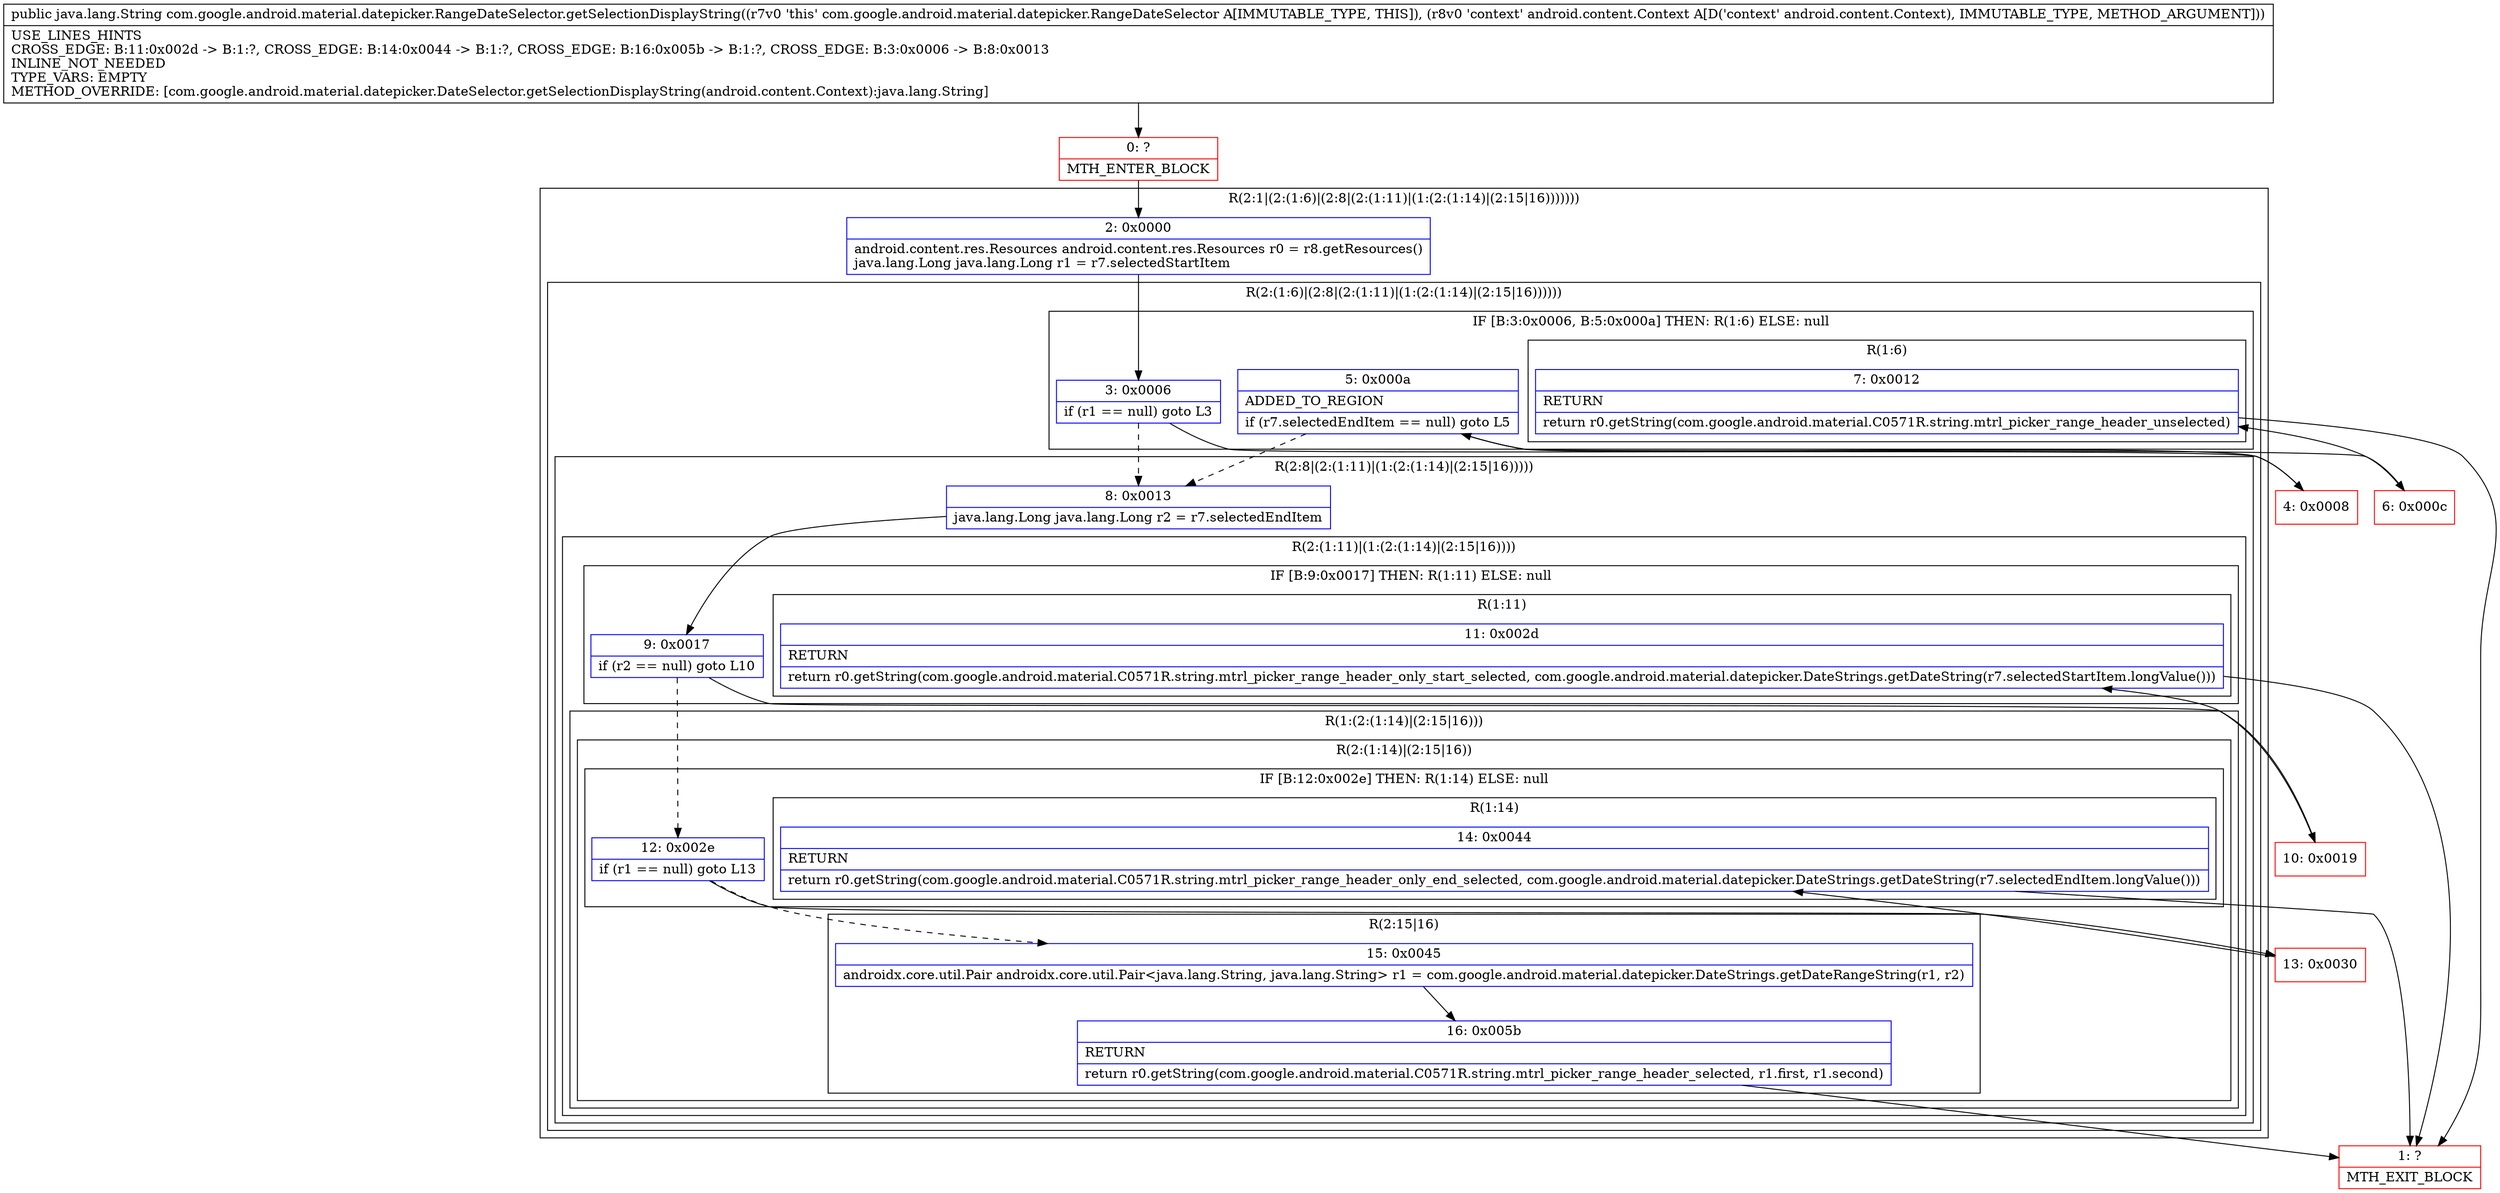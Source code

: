 digraph "CFG forcom.google.android.material.datepicker.RangeDateSelector.getSelectionDisplayString(Landroid\/content\/Context;)Ljava\/lang\/String;" {
subgraph cluster_Region_1920033351 {
label = "R(2:1|(2:(1:6)|(2:8|(2:(1:11)|(1:(2:(1:14)|(2:15|16)))))))";
node [shape=record,color=blue];
Node_2 [shape=record,label="{2\:\ 0x0000|android.content.res.Resources android.content.res.Resources r0 = r8.getResources()\ljava.lang.Long java.lang.Long r1 = r7.selectedStartItem\l}"];
subgraph cluster_Region_1230886494 {
label = "R(2:(1:6)|(2:8|(2:(1:11)|(1:(2:(1:14)|(2:15|16))))))";
node [shape=record,color=blue];
subgraph cluster_IfRegion_753675781 {
label = "IF [B:3:0x0006, B:5:0x000a] THEN: R(1:6) ELSE: null";
node [shape=record,color=blue];
Node_3 [shape=record,label="{3\:\ 0x0006|if (r1 == null) goto L3\l}"];
Node_5 [shape=record,label="{5\:\ 0x000a|ADDED_TO_REGION\l|if (r7.selectedEndItem == null) goto L5\l}"];
subgraph cluster_Region_1463065128 {
label = "R(1:6)";
node [shape=record,color=blue];
Node_7 [shape=record,label="{7\:\ 0x0012|RETURN\l|return r0.getString(com.google.android.material.C0571R.string.mtrl_picker_range_header_unselected)\l}"];
}
}
subgraph cluster_Region_1303681394 {
label = "R(2:8|(2:(1:11)|(1:(2:(1:14)|(2:15|16)))))";
node [shape=record,color=blue];
Node_8 [shape=record,label="{8\:\ 0x0013|java.lang.Long java.lang.Long r2 = r7.selectedEndItem\l}"];
subgraph cluster_Region_1154598082 {
label = "R(2:(1:11)|(1:(2:(1:14)|(2:15|16))))";
node [shape=record,color=blue];
subgraph cluster_IfRegion_1108439174 {
label = "IF [B:9:0x0017] THEN: R(1:11) ELSE: null";
node [shape=record,color=blue];
Node_9 [shape=record,label="{9\:\ 0x0017|if (r2 == null) goto L10\l}"];
subgraph cluster_Region_36215292 {
label = "R(1:11)";
node [shape=record,color=blue];
Node_11 [shape=record,label="{11\:\ 0x002d|RETURN\l|return r0.getString(com.google.android.material.C0571R.string.mtrl_picker_range_header_only_start_selected, com.google.android.material.datepicker.DateStrings.getDateString(r7.selectedStartItem.longValue()))\l}"];
}
}
subgraph cluster_Region_594751574 {
label = "R(1:(2:(1:14)|(2:15|16)))";
node [shape=record,color=blue];
subgraph cluster_Region_1305314106 {
label = "R(2:(1:14)|(2:15|16))";
node [shape=record,color=blue];
subgraph cluster_IfRegion_1783477533 {
label = "IF [B:12:0x002e] THEN: R(1:14) ELSE: null";
node [shape=record,color=blue];
Node_12 [shape=record,label="{12\:\ 0x002e|if (r1 == null) goto L13\l}"];
subgraph cluster_Region_643839961 {
label = "R(1:14)";
node [shape=record,color=blue];
Node_14 [shape=record,label="{14\:\ 0x0044|RETURN\l|return r0.getString(com.google.android.material.C0571R.string.mtrl_picker_range_header_only_end_selected, com.google.android.material.datepicker.DateStrings.getDateString(r7.selectedEndItem.longValue()))\l}"];
}
}
subgraph cluster_Region_1610222088 {
label = "R(2:15|16)";
node [shape=record,color=blue];
Node_15 [shape=record,label="{15\:\ 0x0045|androidx.core.util.Pair androidx.core.util.Pair\<java.lang.String, java.lang.String\> r1 = com.google.android.material.datepicker.DateStrings.getDateRangeString(r1, r2)\l}"];
Node_16 [shape=record,label="{16\:\ 0x005b|RETURN\l|return r0.getString(com.google.android.material.C0571R.string.mtrl_picker_range_header_selected, r1.first, r1.second)\l}"];
}
}
}
}
}
}
}
Node_0 [shape=record,color=red,label="{0\:\ ?|MTH_ENTER_BLOCK\l}"];
Node_4 [shape=record,color=red,label="{4\:\ 0x0008}"];
Node_6 [shape=record,color=red,label="{6\:\ 0x000c}"];
Node_1 [shape=record,color=red,label="{1\:\ ?|MTH_EXIT_BLOCK\l}"];
Node_10 [shape=record,color=red,label="{10\:\ 0x0019}"];
Node_13 [shape=record,color=red,label="{13\:\ 0x0030}"];
MethodNode[shape=record,label="{public java.lang.String com.google.android.material.datepicker.RangeDateSelector.getSelectionDisplayString((r7v0 'this' com.google.android.material.datepicker.RangeDateSelector A[IMMUTABLE_TYPE, THIS]), (r8v0 'context' android.content.Context A[D('context' android.content.Context), IMMUTABLE_TYPE, METHOD_ARGUMENT]))  | USE_LINES_HINTS\lCROSS_EDGE: B:11:0x002d \-\> B:1:?, CROSS_EDGE: B:14:0x0044 \-\> B:1:?, CROSS_EDGE: B:16:0x005b \-\> B:1:?, CROSS_EDGE: B:3:0x0006 \-\> B:8:0x0013\lINLINE_NOT_NEEDED\lTYPE_VARS: EMPTY\lMETHOD_OVERRIDE: [com.google.android.material.datepicker.DateSelector.getSelectionDisplayString(android.content.Context):java.lang.String]\l}"];
MethodNode -> Node_0;Node_2 -> Node_3;
Node_3 -> Node_4;
Node_3 -> Node_8[style=dashed];
Node_5 -> Node_6;
Node_5 -> Node_8[style=dashed];
Node_7 -> Node_1;
Node_8 -> Node_9;
Node_9 -> Node_10;
Node_9 -> Node_12[style=dashed];
Node_11 -> Node_1;
Node_12 -> Node_13;
Node_12 -> Node_15[style=dashed];
Node_14 -> Node_1;
Node_15 -> Node_16;
Node_16 -> Node_1;
Node_0 -> Node_2;
Node_4 -> Node_5;
Node_6 -> Node_7;
Node_10 -> Node_11;
Node_13 -> Node_14;
}

